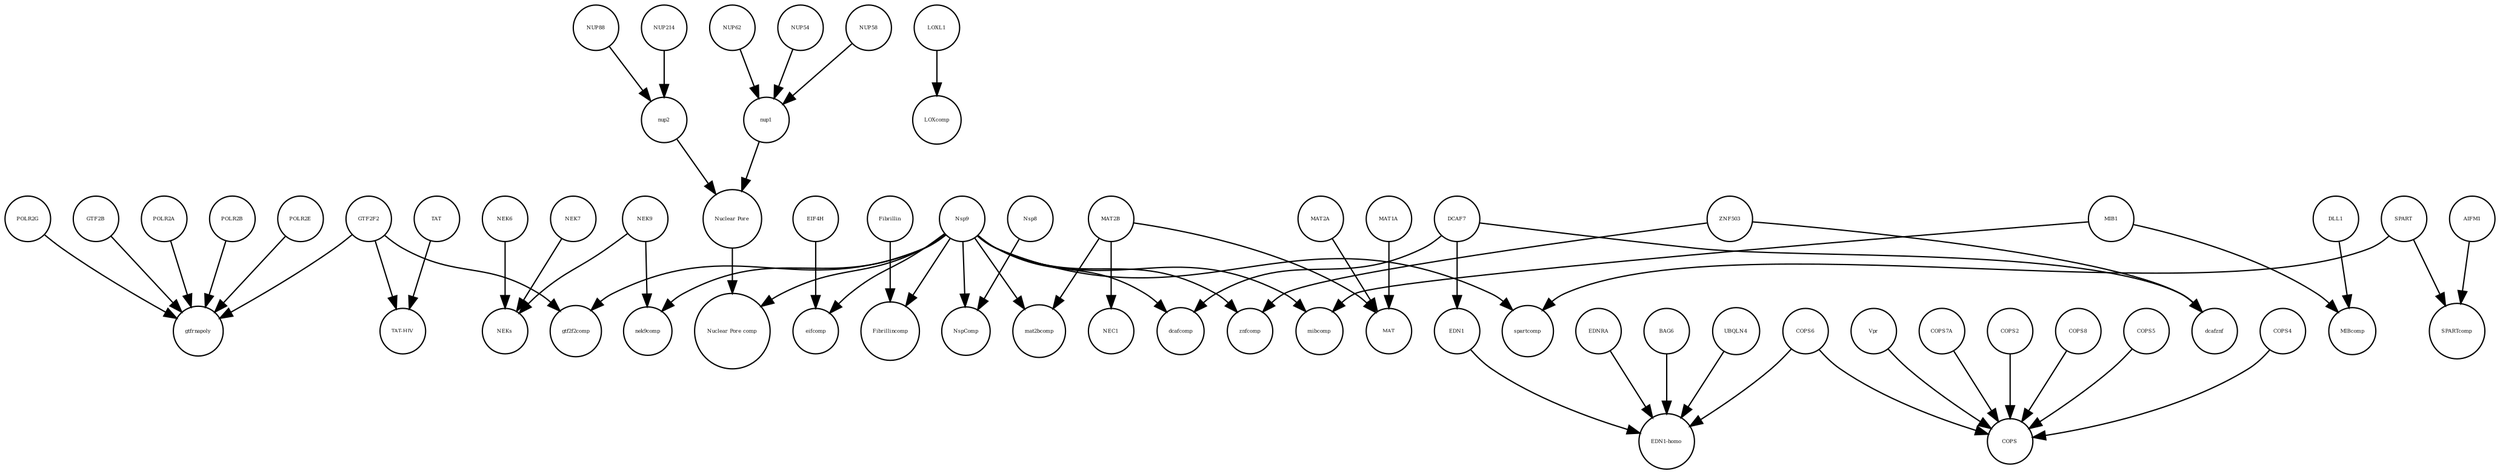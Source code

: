 strict digraph  {
NUP214 [annotation=urn_miriam_uniprot_P35658, bipartite=0, cls=macromolecule, fontsize=4, label=NUP214, shape=circle];
eifcomp [annotation="", bipartite=0, cls=complex, fontsize=4, label=eifcomp, shape=circle];
nup2 [annotation="", bipartite=0, cls=complex, fontsize=4, label=nup2, shape=circle];
COPS [annotation="", bipartite=0, cls=complex, fontsize=4, label=COPS, shape=circle];
gtf2f2comp [annotation="", bipartite=0, cls=complex, fontsize=4, label=gtf2f2comp, shape=circle];
gtfrnapoly [annotation="", bipartite=0, cls=complex, fontsize=4, label=gtfrnapoly, shape=circle];
TAT [annotation="", bipartite=0, cls=macromolecule, fontsize=4, label=TAT, shape=circle];
"EDN1-homo" [annotation="", bipartite=0, cls=complex, fontsize=4, label="EDN1-homo", shape=circle];
"Nuclear Pore" [annotation="", bipartite=0, cls=complex, fontsize=4, label="Nuclear Pore", shape=circle];
Vpr [annotation="", bipartite=0, cls=macromolecule, fontsize=4, label=Vpr, shape=circle];
BAG6 [annotation="", bipartite=0, cls=macromolecule, fontsize=4, label=BAG6, shape=circle];
NEK6 [annotation="", bipartite=0, cls=macromolecule, fontsize=4, label=NEK6, shape=circle];
POLR2B [annotation="", bipartite=0, cls=macromolecule, fontsize=4, label=POLR2B, shape=circle];
UBQLN4 [annotation="", bipartite=0, cls=macromolecule, fontsize=4, label=UBQLN4, shape=circle];
AIFM1 [annotation="", bipartite=0, cls=macromolecule, fontsize=4, label=AIFM1, shape=circle];
Fibrillincomp [annotation="", bipartite=0, cls=complex, fontsize=4, label=Fibrillincomp, shape=circle];
nek9comp [annotation="", bipartite=0, cls=complex, fontsize=4, label=nek9comp, shape=circle];
mat2bcomp [annotation="", bipartite=0, cls=complex, fontsize=4, label=mat2bcomp, shape=circle];
DCAF7 [annotation="urn_miriam_uniprot_P61962|urn_miriam_pubmed_16887337|urn_miriam_pubmed_16949367", bipartite=0, cls=macromolecule, fontsize=4, label=DCAF7, shape=circle];
NUP62 [annotation=urn_miriam_uniprot_P37198, bipartite=0, cls=macromolecule, fontsize=4, label=NUP62, shape=circle];
COPS7A [annotation="", bipartite=0, cls=macromolecule, fontsize=4, label=COPS7A, shape=circle];
LOXL1 [annotation="", bipartite=0, cls=macromolecule, fontsize=4, label=LOXL1, shape=circle];
MAT2A [annotation="", bipartite=0, cls=macromolecule, fontsize=4, label=MAT2A, shape=circle];
NEC1 [annotation="", bipartite=0, cls=complex, fontsize=4, label=NEC1, shape=circle];
DLL1 [annotation="", bipartite=0, cls=macromolecule, fontsize=4, label=DLL1, shape=circle];
COPS2 [annotation="", bipartite=0, cls=macromolecule, fontsize=4, label=COPS2, shape=circle];
NEKs [annotation="", bipartite=0, cls=complex, fontsize=4, label=NEKs, shape=circle];
EDNRA [annotation="", bipartite=0, cls=macromolecule, fontsize=4, label=EDNRA, shape=circle];
znfcomp [annotation="", bipartite=0, cls=complex, fontsize=4, label=znfcomp, shape=circle];
MAT [annotation="", bipartite=0, cls=complex, fontsize=4, label=MAT, shape=circle];
NUP54 [annotation=urn_miriam_uniprot_Q7Z3B4, bipartite=0, cls=macromolecule, fontsize=4, label=NUP54, shape=circle];
NspComp [annotation="", bipartite=0, cls=complex, fontsize=4, label=NspComp, shape=circle];
POLR2E [annotation="", bipartite=0, cls=macromolecule, fontsize=4, label=POLR2E, shape=circle];
LOXcomp [annotation="", bipartite=0, cls=complex, fontsize=4, label=LOXcomp, shape=circle];
MAT1A [annotation="", bipartite=0, cls=macromolecule, fontsize=4, label=MAT1A, shape=circle];
MAT2B [annotation="urn_miriam_uniprot_Q9NZL9|urn_miriam_pubmed_10644686|urn_miriam_pubmed_23189196|urn_miriam_pubmed_25075345|urn_miriam_pubmed_23425511", bipartite=0, cls=macromolecule, fontsize=4, label=MAT2B, shape=circle];
NUP88 [annotation="urn_miriam_uniprot_Q99567|urn_miriam_pubmed_30543681", bipartite=0, cls=macromolecule, fontsize=4, label=NUP88, shape=circle];
mibcomp [annotation="", bipartite=0, cls=complex, fontsize=4, label=mibcomp, shape=circle];
spartcomp [annotation="", bipartite=0, cls=complex, fontsize=4, label=spartcomp, shape=circle];
Fibrillin [annotation="", bipartite=0, cls=complex, fontsize=4, label=Fibrillin, shape=circle];
nup1 [annotation="", bipartite=0, cls=complex, fontsize=4, label=nup1, shape=circle];
NEK9 [annotation=urn_miriam_uniprot_Q8TD19, bipartite=0, cls=macromolecule, fontsize=4, label=NEK9, shape=circle];
"TAT-HIV" [annotation="", bipartite=0, cls=complex, fontsize=4, label="TAT-HIV", shape=circle];
SPART [annotation=urn_miriam_uniprot_Q8N0X7, bipartite=0, cls=macromolecule, fontsize=4, label=SPART, shape=circle];
SPARTcomp [annotation="", bipartite=0, cls=complex, fontsize=4, label=SPARTcomp, shape=circle];
POLR2G [annotation="", bipartite=0, cls=macromolecule, fontsize=4, label=POLR2G, shape=circle];
COPS8 [annotation="", bipartite=0, cls=macromolecule, fontsize=4, label=COPS8, shape=circle];
GTF2F2 [annotation="urn_miriam_uniprot_P13984|urn_miriam_pubmed_10428810", bipartite=0, cls=macromolecule, fontsize=4, label=GTF2F2, shape=circle];
EDN1 [annotation=urn_miriam_uniprot_P05305, bipartite=0, cls=macromolecule, fontsize=4, label=EDN1, shape=circle];
NUP58 [annotation=urn_miriam_uniprot_Q9BVL2, bipartite=0, cls=macromolecule, fontsize=4, label=NUP58, shape=circle];
COPS5 [annotation="", bipartite=0, cls=macromolecule, fontsize=4, label=COPS5, shape=circle];
dcafcomp [annotation="", bipartite=0, cls=complex, fontsize=4, label=dcafcomp, shape=circle];
ZNF503 [annotation=urn_miriam_uniprot_Q96F45, bipartite=0, cls=macromolecule, fontsize=4, label=ZNF503, shape=circle];
GTF2B [annotation="", bipartite=0, cls=macromolecule, fontsize=4, label=GTF2B, shape=circle];
COPS4 [annotation="", bipartite=0, cls=macromolecule, fontsize=4, label=COPS4, shape=circle];
COPS6 [annotation="", bipartite=0, cls=macromolecule, fontsize=4, label=COPS6, shape=circle];
POLR2A [annotation=urn_miriam_uniprot_P30876, bipartite=0, cls=macromolecule, fontsize=4, label=POLR2A, shape=circle];
Nsp8 [annotation="urn_miriam_uniprot_P0DTD1|urn_miriam_ncbiprotein_YP_009725304", bipartite=0, cls=macromolecule, fontsize=4, label=Nsp8, shape=circle];
Nsp9 [annotation="urn_miriam_uniprot_P0DTD1|urn_miriam_ncbiprotein_YP_009725305", bipartite=0, cls=macromolecule, fontsize=4, label=Nsp9, shape=circle];
MIBcomp [annotation="", bipartite=0, cls=complex, fontsize=4, label=MIBcomp, shape=circle];
NEK7 [annotation="", bipartite=0, cls=macromolecule, fontsize=4, label=NEK7, shape=circle];
"Nuclear Pore comp" [annotation="", bipartite=0, cls=complex, fontsize=4, label="Nuclear Pore comp", shape=circle];
MIB1 [annotation="urn_miriam_uniprot_Q86YT6|urn_miriam_pubmed_24185901", bipartite=0, cls=macromolecule, fontsize=4, label=MIB1, shape=circle];
EIF4H [annotation="urn_miriam_uniprot_Q15056|urn_miriam_pubmed_10585411|urn_miriam_pubmed_11418588", bipartite=0, cls=macromolecule, fontsize=4, label=EIF4H, shape=circle];
dcafznf [annotation="", bipartite=0, cls=complex, fontsize=4, label=dcafznf, shape=circle];
NUP214 -> nup2  [annotation="", interaction_type=production];
nup2 -> "Nuclear Pore"  [annotation="", interaction_type=production];
TAT -> "TAT-HIV"  [annotation="", interaction_type=production];
"Nuclear Pore" -> "Nuclear Pore comp"  [annotation="", interaction_type=production];
Vpr -> COPS  [annotation="", interaction_type=production];
BAG6 -> "EDN1-homo"  [annotation="", interaction_type=production];
NEK6 -> NEKs  [annotation="", interaction_type=production];
POLR2B -> gtfrnapoly  [annotation="", interaction_type=production];
UBQLN4 -> "EDN1-homo"  [annotation="", interaction_type=production];
AIFM1 -> SPARTcomp  [annotation="", interaction_type=production];
DCAF7 -> EDN1  [annotation=urn_miriam_pubmed_27880803, interaction_type=catalysis];
DCAF7 -> dcafcomp  [annotation="", interaction_type=production];
DCAF7 -> dcafznf  [annotation="", interaction_type=production];
NUP62 -> nup1  [annotation="", interaction_type=production];
COPS7A -> COPS  [annotation="", interaction_type=production];
LOXL1 -> LOXcomp  [annotation="", interaction_type=production];
MAT2A -> MAT  [annotation="", interaction_type=production];
DLL1 -> MIBcomp  [annotation="", interaction_type=production];
COPS2 -> COPS  [annotation="", interaction_type=production];
EDNRA -> "EDN1-homo"  [annotation="", interaction_type=production];
NUP54 -> nup1  [annotation="", interaction_type=production];
POLR2E -> gtfrnapoly  [annotation="", interaction_type=production];
MAT1A -> MAT  [annotation="", interaction_type=production];
MAT2B -> mat2bcomp  [annotation="", interaction_type=production];
MAT2B -> MAT  [annotation="", interaction_type=production];
MAT2B -> NEC1  [annotation="", interaction_type=production];
NUP88 -> nup2  [annotation="", interaction_type=production];
Fibrillin -> Fibrillincomp  [annotation="", interaction_type=production];
nup1 -> "Nuclear Pore"  [annotation="", interaction_type=production];
NEK9 -> nek9comp  [annotation="", interaction_type=production];
NEK9 -> NEKs  [annotation="", interaction_type=production];
SPART -> spartcomp  [annotation="", interaction_type=production];
SPART -> SPARTcomp  [annotation="", interaction_type=production];
POLR2G -> gtfrnapoly  [annotation="", interaction_type=production];
COPS8 -> COPS  [annotation="", interaction_type=production];
GTF2F2 -> gtf2f2comp  [annotation="", interaction_type=production];
GTF2F2 -> gtfrnapoly  [annotation="", interaction_type=production];
GTF2F2 -> "TAT-HIV"  [annotation="", interaction_type=production];
EDN1 -> "EDN1-homo"  [annotation="", interaction_type=production];
NUP58 -> nup1  [annotation="", interaction_type=production];
COPS5 -> COPS  [annotation="", interaction_type=production];
ZNF503 -> znfcomp  [annotation="", interaction_type=production];
ZNF503 -> dcafznf  [annotation="", interaction_type=production];
GTF2B -> gtfrnapoly  [annotation="", interaction_type=production];
COPS4 -> COPS  [annotation="", interaction_type=production];
COPS6 -> "EDN1-homo"  [annotation="", interaction_type=production];
COPS6 -> COPS  [annotation="", interaction_type=production];
POLR2A -> gtfrnapoly  [annotation="", interaction_type=production];
Nsp8 -> NspComp  [annotation="", interaction_type=production];
Nsp9 -> spartcomp  [annotation="", interaction_type=production];
Nsp9 -> gtf2f2comp  [annotation="", interaction_type=production];
Nsp9 -> mat2bcomp  [annotation="", interaction_type=production];
Nsp9 -> nek9comp  [annotation="", interaction_type=production];
Nsp9 -> NspComp  [annotation="", interaction_type=production];
Nsp9 -> Fibrillincomp  [annotation="", interaction_type=production];
Nsp9 -> mibcomp  [annotation="", interaction_type=production];
Nsp9 -> znfcomp  [annotation="", interaction_type=production];
Nsp9 -> "Nuclear Pore comp"  [annotation="", interaction_type=production];
Nsp9 -> dcafcomp  [annotation="", interaction_type=production];
Nsp9 -> eifcomp  [annotation="", interaction_type=production];
NEK7 -> NEKs  [annotation="", interaction_type=production];
MIB1 -> MIBcomp  [annotation="", interaction_type=production];
MIB1 -> mibcomp  [annotation="", interaction_type=production];
EIF4H -> eifcomp  [annotation="", interaction_type=production];
}
